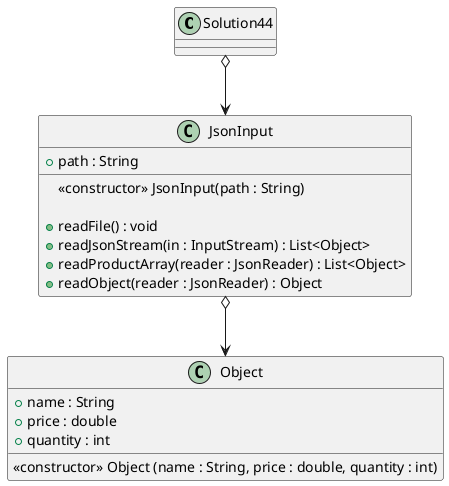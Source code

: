 @startuml
'https://plantuml.com/class-diagram

class Solution44 {
}

class JsonInput {
    + path : String

    <<constructor>> JsonInput(path : String)

    + readFile() : void
    + readJsonStream(in : InputStream) : List<Object>
    + readProductArray(reader : JsonReader) : List<Object>
    + readObject(reader : JsonReader) : Object

}

class Object {
    + name : String
    + price : double
    + quantity : int

    <<constructor>> Object (name : String, price : double, quantity : int)
}

Solution44 o--> JsonInput
JsonInput o--> Object

@enduml